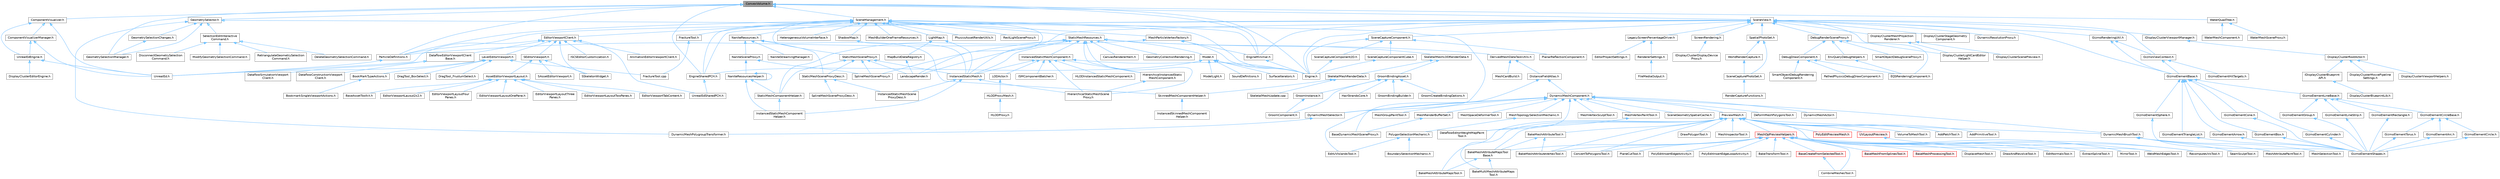 digraph "ConvexVolume.h"
{
 // INTERACTIVE_SVG=YES
 // LATEX_PDF_SIZE
  bgcolor="transparent";
  edge [fontname=Helvetica,fontsize=10,labelfontname=Helvetica,labelfontsize=10];
  node [fontname=Helvetica,fontsize=10,shape=box,height=0.2,width=0.4];
  Node1 [id="Node000001",label="ConvexVolume.h",height=0.2,width=0.4,color="gray40", fillcolor="grey60", style="filled", fontcolor="black",tooltip=" "];
  Node1 -> Node2 [id="edge1_Node000001_Node000002",dir="back",color="steelblue1",style="solid",tooltip=" "];
  Node2 [id="Node000002",label="ComponentVisualizer.h",height=0.2,width=0.4,color="grey40", fillcolor="white", style="filled",URL="$d3/d9b/ComponentVisualizer_8h.html",tooltip=" "];
  Node2 -> Node3 [id="edge2_Node000002_Node000003",dir="back",color="steelblue1",style="solid",tooltip=" "];
  Node3 [id="Node000003",label="ComponentVisualizerManager.h",height=0.2,width=0.4,color="grey40", fillcolor="white", style="filled",URL="$d5/d81/ComponentVisualizerManager_8h.html",tooltip=" "];
  Node3 -> Node4 [id="edge3_Node000003_Node000004",dir="back",color="steelblue1",style="solid",tooltip=" "];
  Node4 [id="Node000004",label="UnrealEd.h",height=0.2,width=0.4,color="grey40", fillcolor="white", style="filled",URL="$d2/d5f/UnrealEd_8h.html",tooltip=" "];
  Node3 -> Node5 [id="edge4_Node000003_Node000005",dir="back",color="steelblue1",style="solid",tooltip=" "];
  Node5 [id="Node000005",label="UnrealEdEngine.h",height=0.2,width=0.4,color="grey40", fillcolor="white", style="filled",URL="$d2/d51/UnrealEdEngine_8h.html",tooltip=" "];
  Node5 -> Node6 [id="edge5_Node000005_Node000006",dir="back",color="steelblue1",style="solid",tooltip=" "];
  Node6 [id="Node000006",label="DisplayClusterEditorEngine.h",height=0.2,width=0.4,color="grey40", fillcolor="white", style="filled",URL="$d3/d58/DisplayClusterEditorEngine_8h.html",tooltip=" "];
  Node5 -> Node4 [id="edge6_Node000005_Node000004",dir="back",color="steelblue1",style="solid",tooltip=" "];
  Node2 -> Node4 [id="edge7_Node000002_Node000004",dir="back",color="steelblue1",style="solid",tooltip=" "];
  Node2 -> Node5 [id="edge8_Node000002_Node000005",dir="back",color="steelblue1",style="solid",tooltip=" "];
  Node1 -> Node7 [id="edge9_Node000001_Node000007",dir="back",color="steelblue1",style="solid",tooltip=" "];
  Node7 [id="Node000007",label="Engine.h",height=0.2,width=0.4,color="grey40", fillcolor="white", style="filled",URL="$d1/d34/Public_2Engine_8h.html",tooltip=" "];
  Node1 -> Node8 [id="edge10_Node000001_Node000008",dir="back",color="steelblue1",style="solid",tooltip=" "];
  Node8 [id="Node000008",label="EngineMinimal.h",height=0.2,width=0.4,color="grey40", fillcolor="white", style="filled",URL="$d0/d2c/EngineMinimal_8h.html",tooltip=" "];
  Node8 -> Node7 [id="edge11_Node000008_Node000007",dir="back",color="steelblue1",style="solid",tooltip=" "];
  Node1 -> Node9 [id="edge12_Node000001_Node000009",dir="back",color="steelblue1",style="solid",tooltip=" "];
  Node9 [id="Node000009",label="EngineSharedPCH.h",height=0.2,width=0.4,color="grey40", fillcolor="white", style="filled",URL="$dc/dbb/EngineSharedPCH_8h.html",tooltip=" "];
  Node9 -> Node10 [id="edge13_Node000009_Node000010",dir="back",color="steelblue1",style="solid",tooltip=" "];
  Node10 [id="Node000010",label="UnrealEdSharedPCH.h",height=0.2,width=0.4,color="grey40", fillcolor="white", style="filled",URL="$d1/de6/UnrealEdSharedPCH_8h.html",tooltip=" "];
  Node1 -> Node11 [id="edge14_Node000001_Node000011",dir="back",color="steelblue1",style="solid",tooltip=" "];
  Node11 [id="Node000011",label="GeometrySelectionManager.h",height=0.2,width=0.4,color="grey40", fillcolor="white", style="filled",URL="$d9/d43/GeometrySelectionManager_8h.html",tooltip=" "];
  Node1 -> Node12 [id="edge15_Node000001_Node000012",dir="back",color="steelblue1",style="solid",tooltip=" "];
  Node12 [id="Node000012",label="GeometrySelector.h",height=0.2,width=0.4,color="grey40", fillcolor="white", style="filled",URL="$d5/d67/GeometrySelector_8h.html",tooltip=" "];
  Node12 -> Node13 [id="edge16_Node000012_Node000013",dir="back",color="steelblue1",style="solid",tooltip=" "];
  Node13 [id="Node000013",label="DynamicMeshPolygroupTransformer.h",height=0.2,width=0.4,color="grey40", fillcolor="white", style="filled",URL="$dc/db2/DynamicMeshPolygroupTransformer_8h.html",tooltip=" "];
  Node12 -> Node14 [id="edge17_Node000012_Node000014",dir="back",color="steelblue1",style="solid",tooltip=" "];
  Node14 [id="Node000014",label="DynamicMeshSelector.h",height=0.2,width=0.4,color="grey40", fillcolor="white", style="filled",URL="$dc/d01/DynamicMeshSelector_8h.html",tooltip=" "];
  Node14 -> Node13 [id="edge18_Node000014_Node000013",dir="back",color="steelblue1",style="solid",tooltip=" "];
  Node12 -> Node15 [id="edge19_Node000012_Node000015",dir="back",color="steelblue1",style="solid",tooltip=" "];
  Node15 [id="Node000015",label="GeometrySelectionChanges.h",height=0.2,width=0.4,color="grey40", fillcolor="white", style="filled",URL="$d2/d21/GeometrySelectionChanges_8h.html",tooltip=" "];
  Node15 -> Node11 [id="edge20_Node000015_Node000011",dir="back",color="steelblue1",style="solid",tooltip=" "];
  Node12 -> Node11 [id="edge21_Node000012_Node000011",dir="back",color="steelblue1",style="solid",tooltip=" "];
  Node12 -> Node16 [id="edge22_Node000012_Node000016",dir="back",color="steelblue1",style="solid",tooltip=" "];
  Node16 [id="Node000016",label="SelectionEditInteractive\lCommand.h",height=0.2,width=0.4,color="grey40", fillcolor="white", style="filled",URL="$d8/db5/SelectionEditInteractiveCommand_8h.html",tooltip=" "];
  Node16 -> Node17 [id="edge23_Node000016_Node000017",dir="back",color="steelblue1",style="solid",tooltip=" "];
  Node17 [id="Node000017",label="DeleteGeometrySelectionCommand.h",height=0.2,width=0.4,color="grey40", fillcolor="white", style="filled",URL="$d2/db3/DeleteGeometrySelectionCommand_8h.html",tooltip=" "];
  Node16 -> Node18 [id="edge24_Node000016_Node000018",dir="back",color="steelblue1",style="solid",tooltip=" "];
  Node18 [id="Node000018",label="DisconnectGeometrySelection\lCommand.h",height=0.2,width=0.4,color="grey40", fillcolor="white", style="filled",URL="$df/d86/DisconnectGeometrySelectionCommand_8h.html",tooltip=" "];
  Node16 -> Node19 [id="edge25_Node000016_Node000019",dir="back",color="steelblue1",style="solid",tooltip=" "];
  Node19 [id="Node000019",label="ModifyGeometrySelectionCommand.h",height=0.2,width=0.4,color="grey40", fillcolor="white", style="filled",URL="$d2/dc3/ModifyGeometrySelectionCommand_8h.html",tooltip=" "];
  Node16 -> Node20 [id="edge26_Node000016_Node000020",dir="back",color="steelblue1",style="solid",tooltip=" "];
  Node20 [id="Node000020",label="RetriangulateGeometrySelection\lCommand.h",height=0.2,width=0.4,color="grey40", fillcolor="white", style="filled",URL="$de/d4b/RetriangulateGeometrySelectionCommand_8h.html",tooltip=" "];
  Node1 -> Node21 [id="edge27_Node000001_Node000021",dir="back",color="steelblue1",style="solid",tooltip=" "];
  Node21 [id="Node000021",label="ParticleDefinitions.h",height=0.2,width=0.4,color="grey40", fillcolor="white", style="filled",URL="$db/dde/ParticleDefinitions_8h.html",tooltip=" "];
  Node21 -> Node4 [id="edge28_Node000021_Node000004",dir="back",color="steelblue1",style="solid",tooltip=" "];
  Node1 -> Node22 [id="edge29_Node000001_Node000022",dir="back",color="steelblue1",style="solid",tooltip=" "];
  Node22 [id="Node000022",label="SceneManagement.h",height=0.2,width=0.4,color="grey40", fillcolor="white", style="filled",URL="$de/db9/SceneManagement_8h.html",tooltip=" "];
  Node22 -> Node23 [id="edge30_Node000022_Node000023",dir="back",color="steelblue1",style="solid",tooltip=" "];
  Node23 [id="Node000023",label="EditorViewportClient.h",height=0.2,width=0.4,color="grey40", fillcolor="white", style="filled",URL="$d4/d41/EditorViewportClient_8h.html",tooltip=" "];
  Node23 -> Node24 [id="edge31_Node000023_Node000024",dir="back",color="steelblue1",style="solid",tooltip=" "];
  Node24 [id="Node000024",label="AnimationEditorViewportClient.h",height=0.2,width=0.4,color="grey40", fillcolor="white", style="filled",URL="$d1/d45/AnimationEditorViewportClient_8h.html",tooltip=" "];
  Node23 -> Node25 [id="edge32_Node000023_Node000025",dir="back",color="steelblue1",style="solid",tooltip=" "];
  Node25 [id="Node000025",label="DataflowEditorViewportClient\lBase.h",height=0.2,width=0.4,color="grey40", fillcolor="white", style="filled",URL="$d8/ddd/DataflowEditorViewportClientBase_8h.html",tooltip=" "];
  Node25 -> Node26 [id="edge33_Node000025_Node000026",dir="back",color="steelblue1",style="solid",tooltip=" "];
  Node26 [id="Node000026",label="DataflowConstructionViewport\lClient.h",height=0.2,width=0.4,color="grey40", fillcolor="white", style="filled",URL="$d5/da1/DataflowConstructionViewportClient_8h.html",tooltip=" "];
  Node25 -> Node27 [id="edge34_Node000025_Node000027",dir="back",color="steelblue1",style="solid",tooltip=" "];
  Node27 [id="Node000027",label="DataflowSimulationViewport\lClient.h",height=0.2,width=0.4,color="grey40", fillcolor="white", style="filled",URL="$da/d6a/DataflowSimulationViewportClient_8h.html",tooltip=" "];
  Node23 -> Node28 [id="edge35_Node000023_Node000028",dir="back",color="steelblue1",style="solid",tooltip=" "];
  Node28 [id="Node000028",label="ISCSEditorCustomization.h",height=0.2,width=0.4,color="grey40", fillcolor="white", style="filled",URL="$de/d19/ISCSEditorCustomization_8h.html",tooltip=" "];
  Node23 -> Node29 [id="edge36_Node000023_Node000029",dir="back",color="steelblue1",style="solid",tooltip=" "];
  Node29 [id="Node000029",label="LevelEditorViewport.h",height=0.2,width=0.4,color="grey40", fillcolor="white", style="filled",URL="$d4/ddf/LevelEditorViewport_8h.html",tooltip=" "];
  Node29 -> Node30 [id="edge37_Node000029_Node000030",dir="back",color="steelblue1",style="solid",tooltip=" "];
  Node30 [id="Node000030",label="BookMarkTypeActions.h",height=0.2,width=0.4,color="grey40", fillcolor="white", style="filled",URL="$d0/d2f/BookMarkTypeActions_8h.html",tooltip=" "];
  Node30 -> Node31 [id="edge38_Node000030_Node000031",dir="back",color="steelblue1",style="solid",tooltip=" "];
  Node31 [id="Node000031",label="BookmarkSingleViewportActions.h",height=0.2,width=0.4,color="grey40", fillcolor="white", style="filled",URL="$d3/dd5/BookmarkSingleViewportActions_8h.html",tooltip=" "];
  Node29 -> Node32 [id="edge39_Node000029_Node000032",dir="back",color="steelblue1",style="solid",tooltip=" "];
  Node32 [id="Node000032",label="DragTool_BoxSelect.h",height=0.2,width=0.4,color="grey40", fillcolor="white", style="filled",URL="$da/dbf/DragTool__BoxSelect_8h.html",tooltip=" "];
  Node29 -> Node33 [id="edge40_Node000029_Node000033",dir="back",color="steelblue1",style="solid",tooltip=" "];
  Node33 [id="Node000033",label="DragTool_FrustumSelect.h",height=0.2,width=0.4,color="grey40", fillcolor="white", style="filled",URL="$db/de7/DragTool__FrustumSelect_8h.html",tooltip=" "];
  Node29 -> Node34 [id="edge41_Node000029_Node000034",dir="back",color="steelblue1",style="solid",tooltip=" "];
  Node34 [id="Node000034",label="FractureTool.cpp",height=0.2,width=0.4,color="grey40", fillcolor="white", style="filled",URL="$dc/d9a/FractureTool_8cpp.html",tooltip=" "];
  Node29 -> Node4 [id="edge42_Node000029_Node000004",dir="back",color="steelblue1",style="solid",tooltip=" "];
  Node23 -> Node35 [id="edge43_Node000023_Node000035",dir="back",color="steelblue1",style="solid",tooltip=" "];
  Node35 [id="Node000035",label="SEditorViewport.h",height=0.2,width=0.4,color="grey40", fillcolor="white", style="filled",URL="$dd/de0/SEditorViewport_8h.html",tooltip=" "];
  Node35 -> Node36 [id="edge44_Node000035_Node000036",dir="back",color="steelblue1",style="solid",tooltip=" "];
  Node36 [id="Node000036",label="AssetEditorViewportLayout.h",height=0.2,width=0.4,color="grey40", fillcolor="white", style="filled",URL="$df/d46/AssetEditorViewportLayout_8h.html",tooltip=" "];
  Node36 -> Node37 [id="edge45_Node000036_Node000037",dir="back",color="steelblue1",style="solid",tooltip=" "];
  Node37 [id="Node000037",label="BaseAssetToolkit.h",height=0.2,width=0.4,color="grey40", fillcolor="white", style="filled",URL="$d4/d85/BaseAssetToolkit_8h.html",tooltip=" "];
  Node36 -> Node38 [id="edge46_Node000036_Node000038",dir="back",color="steelblue1",style="solid",tooltip=" "];
  Node38 [id="Node000038",label="EditorViewportLayout2x2.h",height=0.2,width=0.4,color="grey40", fillcolor="white", style="filled",URL="$df/dbd/EditorViewportLayout2x2_8h.html",tooltip=" "];
  Node36 -> Node39 [id="edge47_Node000036_Node000039",dir="back",color="steelblue1",style="solid",tooltip=" "];
  Node39 [id="Node000039",label="EditorViewportLayoutFour\lPanes.h",height=0.2,width=0.4,color="grey40", fillcolor="white", style="filled",URL="$d4/d84/EditorViewportLayoutFourPanes_8h.html",tooltip=" "];
  Node36 -> Node40 [id="edge48_Node000036_Node000040",dir="back",color="steelblue1",style="solid",tooltip=" "];
  Node40 [id="Node000040",label="EditorViewportLayoutOnePane.h",height=0.2,width=0.4,color="grey40", fillcolor="white", style="filled",URL="$d2/da6/EditorViewportLayoutOnePane_8h.html",tooltip=" "];
  Node36 -> Node41 [id="edge49_Node000036_Node000041",dir="back",color="steelblue1",style="solid",tooltip=" "];
  Node41 [id="Node000041",label="EditorViewportLayoutThree\lPanes.h",height=0.2,width=0.4,color="grey40", fillcolor="white", style="filled",URL="$d2/d25/EditorViewportLayoutThreePanes_8h.html",tooltip=" "];
  Node36 -> Node42 [id="edge50_Node000036_Node000042",dir="back",color="steelblue1",style="solid",tooltip=" "];
  Node42 [id="Node000042",label="EditorViewportLayoutTwoPanes.h",height=0.2,width=0.4,color="grey40", fillcolor="white", style="filled",URL="$dc/d66/EditorViewportLayoutTwoPanes_8h.html",tooltip=" "];
  Node36 -> Node43 [id="edge51_Node000036_Node000043",dir="back",color="steelblue1",style="solid",tooltip=" "];
  Node43 [id="Node000043",label="EditorViewportTabContent.h",height=0.2,width=0.4,color="grey40", fillcolor="white", style="filled",URL="$d9/da4/EditorViewportTabContent_8h.html",tooltip=" "];
  Node35 -> Node44 [id="edge52_Node000035_Node000044",dir="back",color="steelblue1",style="solid",tooltip=" "];
  Node44 [id="Node000044",label="SAssetEditorViewport.h",height=0.2,width=0.4,color="grey40", fillcolor="white", style="filled",URL="$df/d5a/SAssetEditorViewport_8h.html",tooltip=" "];
  Node35 -> Node45 [id="edge53_Node000035_Node000045",dir="back",color="steelblue1",style="solid",tooltip=" "];
  Node45 [id="Node000045",label="SSkeletonWidget.h",height=0.2,width=0.4,color="grey40", fillcolor="white", style="filled",URL="$dd/da7/SSkeletonWidget_8h.html",tooltip=" "];
  Node23 -> Node45 [id="edge54_Node000023_Node000045",dir="back",color="steelblue1",style="solid",tooltip=" "];
  Node23 -> Node4 [id="edge55_Node000023_Node000004",dir="back",color="steelblue1",style="solid",tooltip=" "];
  Node23 -> Node10 [id="edge56_Node000023_Node000010",dir="back",color="steelblue1",style="solid",tooltip=" "];
  Node22 -> Node7 [id="edge57_Node000022_Node000007",dir="back",color="steelblue1",style="solid",tooltip=" "];
  Node22 -> Node8 [id="edge58_Node000022_Node000008",dir="back",color="steelblue1",style="solid",tooltip=" "];
  Node22 -> Node9 [id="edge59_Node000022_Node000009",dir="back",color="steelblue1",style="solid",tooltip=" "];
  Node22 -> Node46 [id="edge60_Node000022_Node000046",dir="back",color="steelblue1",style="solid",tooltip=" "];
  Node46 [id="Node000046",label="FractureTool.h",height=0.2,width=0.4,color="grey40", fillcolor="white", style="filled",URL="$d4/d30/FractureTool_8h.html",tooltip=" "];
  Node46 -> Node34 [id="edge61_Node000046_Node000034",dir="back",color="steelblue1",style="solid",tooltip=" "];
  Node22 -> Node47 [id="edge62_Node000022_Node000047",dir="back",color="steelblue1",style="solid",tooltip=" "];
  Node47 [id="Node000047",label="HeterogeneousVolumeInterface.h",height=0.2,width=0.4,color="grey40", fillcolor="white", style="filled",URL="$d3/de3/HeterogeneousVolumeInterface_8h.html",tooltip=" "];
  Node22 -> Node48 [id="edge63_Node000022_Node000048",dir="back",color="steelblue1",style="solid",tooltip=" "];
  Node48 [id="Node000048",label="LandscapeRender.h",height=0.2,width=0.4,color="grey40", fillcolor="white", style="filled",URL="$df/d67/LandscapeRender_8h.html",tooltip=" "];
  Node22 -> Node49 [id="edge64_Node000022_Node000049",dir="back",color="steelblue1",style="solid",tooltip=" "];
  Node49 [id="Node000049",label="LightMap.h",height=0.2,width=0.4,color="grey40", fillcolor="white", style="filled",URL="$d1/d76/LightMap_8h.html",tooltip=" "];
  Node49 -> Node50 [id="edge65_Node000049_Node000050",dir="back",color="steelblue1",style="solid",tooltip=" "];
  Node50 [id="Node000050",label="InstancedStaticMesh.h",height=0.2,width=0.4,color="grey40", fillcolor="white", style="filled",URL="$dd/d89/InstancedStaticMesh_8h.html",tooltip=" "];
  Node50 -> Node51 [id="edge66_Node000050_Node000051",dir="back",color="steelblue1",style="solid",tooltip=" "];
  Node51 [id="Node000051",label="HierarchicalStaticMeshScene\lProxy.h",height=0.2,width=0.4,color="grey40", fillcolor="white", style="filled",URL="$d3/d4d/HierarchicalStaticMeshSceneProxy_8h.html",tooltip=" "];
  Node50 -> Node52 [id="edge67_Node000050_Node000052",dir="back",color="steelblue1",style="solid",tooltip=" "];
  Node52 [id="Node000052",label="InstancedStaticMeshComponent\lHelper.h",height=0.2,width=0.4,color="grey40", fillcolor="white", style="filled",URL="$dc/dc7/InstancedStaticMeshComponentHelper_8h.html",tooltip=" "];
  Node50 -> Node53 [id="edge68_Node000050_Node000053",dir="back",color="steelblue1",style="solid",tooltip=" "];
  Node53 [id="Node000053",label="InstancedStaticMeshScene\lProxyDesc.h",height=0.2,width=0.4,color="grey40", fillcolor="white", style="filled",URL="$db/dcf/InstancedStaticMeshSceneProxyDesc_8h.html",tooltip=" "];
  Node49 -> Node54 [id="edge69_Node000049_Node000054",dir="back",color="steelblue1",style="solid",tooltip=" "];
  Node54 [id="Node000054",label="MapBuildDataRegistry.h",height=0.2,width=0.4,color="grey40", fillcolor="white", style="filled",URL="$df/dac/MapBuildDataRegistry_8h.html",tooltip=" "];
  Node54 -> Node48 [id="edge70_Node000054_Node000048",dir="back",color="steelblue1",style="solid",tooltip=" "];
  Node22 -> Node55 [id="edge71_Node000022_Node000055",dir="back",color="steelblue1",style="solid",tooltip=" "];
  Node55 [id="Node000055",label="MeshBuilderOneFrameResources.h",height=0.2,width=0.4,color="grey40", fillcolor="white", style="filled",URL="$df/d7c/MeshBuilderOneFrameResources_8h.html",tooltip=" "];
  Node22 -> Node56 [id="edge72_Node000022_Node000056",dir="back",color="steelblue1",style="solid",tooltip=" "];
  Node56 [id="Node000056",label="MeshParticleVertexFactory.h",height=0.2,width=0.4,color="grey40", fillcolor="white", style="filled",URL="$d5/d83/MeshParticleVertexFactory_8h.html",tooltip=" "];
  Node56 -> Node7 [id="edge73_Node000056_Node000007",dir="back",color="steelblue1",style="solid",tooltip=" "];
  Node56 -> Node8 [id="edge74_Node000056_Node000008",dir="back",color="steelblue1",style="solid",tooltip=" "];
  Node56 -> Node21 [id="edge75_Node000056_Node000021",dir="back",color="steelblue1",style="solid",tooltip=" "];
  Node22 -> Node57 [id="edge76_Node000022_Node000057",dir="back",color="steelblue1",style="solid",tooltip=" "];
  Node57 [id="Node000057",label="NaniteResources.h",height=0.2,width=0.4,color="grey40", fillcolor="white", style="filled",URL="$d7/d8b/NaniteResources_8h.html",tooltip=" "];
  Node57 -> Node58 [id="edge77_Node000057_Node000058",dir="back",color="steelblue1",style="solid",tooltip=" "];
  Node58 [id="Node000058",label="NaniteSceneProxy.h",height=0.2,width=0.4,color="grey40", fillcolor="white", style="filled",URL="$de/dae/NaniteSceneProxy_8h.html",tooltip=" "];
  Node58 -> Node59 [id="edge78_Node000058_Node000059",dir="back",color="steelblue1",style="solid",tooltip=" "];
  Node59 [id="Node000059",label="NaniteResourcesHelper.h",height=0.2,width=0.4,color="grey40", fillcolor="white", style="filled",URL="$dc/d48/NaniteResourcesHelper_8h.html",tooltip=" "];
  Node59 -> Node52 [id="edge79_Node000059_Node000052",dir="back",color="steelblue1",style="solid",tooltip=" "];
  Node59 -> Node59 [id="edge80_Node000059_Node000059",dir="back",color="steelblue1",style="solid",tooltip=" "];
  Node59 -> Node60 [id="edge81_Node000059_Node000060",dir="back",color="steelblue1",style="solid",tooltip=" "];
  Node60 [id="Node000060",label="StaticMeshComponentHelper.h",height=0.2,width=0.4,color="grey40", fillcolor="white", style="filled",URL="$dc/dc1/StaticMeshComponentHelper_8h.html",tooltip=" "];
  Node60 -> Node52 [id="edge82_Node000060_Node000052",dir="back",color="steelblue1",style="solid",tooltip=" "];
  Node58 -> Node61 [id="edge83_Node000058_Node000061",dir="back",color="steelblue1",style="solid",tooltip=" "];
  Node61 [id="Node000061",label="SplineMeshSceneProxy.h",height=0.2,width=0.4,color="grey40", fillcolor="white", style="filled",URL="$dd/dcb/SplineMeshSceneProxy_8h.html",tooltip=" "];
  Node57 -> Node62 [id="edge84_Node000057_Node000062",dir="back",color="steelblue1",style="solid",tooltip=" "];
  Node62 [id="Node000062",label="NaniteStreamingManager.h",height=0.2,width=0.4,color="grey40", fillcolor="white", style="filled",URL="$d2/d3f/NaniteStreamingManager_8h.html",tooltip=" "];
  Node57 -> Node63 [id="edge85_Node000057_Node000063",dir="back",color="steelblue1",style="solid",tooltip=" "];
  Node63 [id="Node000063",label="SkinnedMeshComponentHelper.h",height=0.2,width=0.4,color="grey40", fillcolor="white", style="filled",URL="$db/d81/SkinnedMeshComponentHelper_8h.html",tooltip=" "];
  Node63 -> Node64 [id="edge86_Node000063_Node000064",dir="back",color="steelblue1",style="solid",tooltip=" "];
  Node64 [id="Node000064",label="InstancedSkinnedMeshComponent\lHelper.h",height=0.2,width=0.4,color="grey40", fillcolor="white", style="filled",URL="$d1/d86/InstancedSkinnedMeshComponentHelper_8h.html",tooltip=" "];
  Node57 -> Node65 [id="edge87_Node000057_Node000065",dir="back",color="steelblue1",style="solid",tooltip=" "];
  Node65 [id="Node000065",label="StaticMeshSceneProxyDesc.h",height=0.2,width=0.4,color="grey40", fillcolor="white", style="filled",URL="$d0/d31/StaticMeshSceneProxyDesc_8h.html",tooltip=" "];
  Node65 -> Node53 [id="edge88_Node000065_Node000053",dir="back",color="steelblue1",style="solid",tooltip=" "];
  Node65 -> Node66 [id="edge89_Node000065_Node000066",dir="back",color="steelblue1",style="solid",tooltip=" "];
  Node66 [id="Node000066",label="SplineMeshSceneProxyDesc.h",height=0.2,width=0.4,color="grey40", fillcolor="white", style="filled",URL="$db/d1b/SplineMeshSceneProxyDesc_8h.html",tooltip=" "];
  Node22 -> Node21 [id="edge90_Node000022_Node000021",dir="back",color="steelblue1",style="solid",tooltip=" "];
  Node22 -> Node67 [id="edge91_Node000022_Node000067",dir="back",color="steelblue1",style="solid",tooltip=" "];
  Node67 [id="Node000067",label="PhysicsAssetRenderUtils.h",height=0.2,width=0.4,color="grey40", fillcolor="white", style="filled",URL="$d2/dee/PhysicsAssetRenderUtils_8h.html",tooltip=" "];
  Node22 -> Node68 [id="edge92_Node000022_Node000068",dir="back",color="steelblue1",style="solid",tooltip=" "];
  Node68 [id="Node000068",label="RectLightSceneProxy.h",height=0.2,width=0.4,color="grey40", fillcolor="white", style="filled",URL="$d4/d78/RectLightSceneProxy_8h.html",tooltip=" "];
  Node22 -> Node69 [id="edge93_Node000022_Node000069",dir="back",color="steelblue1",style="solid",tooltip=" "];
  Node69 [id="Node000069",label="ShadowMap.h",height=0.2,width=0.4,color="grey40", fillcolor="white", style="filled",URL="$d1/ddb/ShadowMap_8h.html",tooltip=" "];
  Node69 -> Node50 [id="edge94_Node000069_Node000050",dir="back",color="steelblue1",style="solid",tooltip=" "];
  Node22 -> Node70 [id="edge95_Node000022_Node000070",dir="back",color="steelblue1",style="solid",tooltip=" "];
  Node70 [id="Node000070",label="StaticMeshResources.h",height=0.2,width=0.4,color="grey40", fillcolor="white", style="filled",URL="$d0/db7/StaticMeshResources_8h.html",tooltip=" "];
  Node70 -> Node71 [id="edge96_Node000070_Node000071",dir="back",color="steelblue1",style="solid",tooltip=" "];
  Node71 [id="Node000071",label="CanvasRendererItem.h",height=0.2,width=0.4,color="grey40", fillcolor="white", style="filled",URL="$d7/d93/CanvasRendererItem_8h.html",tooltip=" "];
  Node70 -> Node72 [id="edge97_Node000070_Node000072",dir="back",color="steelblue1",style="solid",tooltip=" "];
  Node72 [id="Node000072",label="DerivedMeshDataTaskUtils.h",height=0.2,width=0.4,color="grey40", fillcolor="white", style="filled",URL="$d2/d98/DerivedMeshDataTaskUtils_8h.html",tooltip=" "];
  Node72 -> Node73 [id="edge98_Node000072_Node000073",dir="back",color="steelblue1",style="solid",tooltip=" "];
  Node73 [id="Node000073",label="DistanceFieldAtlas.h",height=0.2,width=0.4,color="grey40", fillcolor="white", style="filled",URL="$df/def/DistanceFieldAtlas_8h.html",tooltip=" "];
  Node73 -> Node74 [id="edge99_Node000073_Node000074",dir="back",color="steelblue1",style="solid",tooltip=" "];
  Node74 [id="Node000074",label="BaseDynamicMeshSceneProxy.h",height=0.2,width=0.4,color="grey40", fillcolor="white", style="filled",URL="$d2/dee/BaseDynamicMeshSceneProxy_8h.html",tooltip=" "];
  Node73 -> Node75 [id="edge100_Node000073_Node000075",dir="back",color="steelblue1",style="solid",tooltip=" "];
  Node75 [id="Node000075",label="DynamicMeshComponent.h",height=0.2,width=0.4,color="grey40", fillcolor="white", style="filled",URL="$d8/d66/DynamicMeshComponent_8h.html",tooltip=" "];
  Node75 -> Node76 [id="edge101_Node000075_Node000076",dir="back",color="steelblue1",style="solid",tooltip=" "];
  Node76 [id="Node000076",label="DataflowEditorWeightMapPaint\lTool.h",height=0.2,width=0.4,color="grey40", fillcolor="white", style="filled",URL="$db/d46/DataflowEditorWeightMapPaintTool_8h.html",tooltip=" "];
  Node75 -> Node77 [id="edge102_Node000075_Node000077",dir="back",color="steelblue1",style="solid",tooltip=" "];
  Node77 [id="Node000077",label="DeformMeshPolygonsTool.h",height=0.2,width=0.4,color="grey40", fillcolor="white", style="filled",URL="$db/d72/DeformMeshPolygonsTool_8h.html",tooltip=" "];
  Node75 -> Node78 [id="edge103_Node000075_Node000078",dir="back",color="steelblue1",style="solid",tooltip=" "];
  Node78 [id="Node000078",label="DynamicMeshActor.h",height=0.2,width=0.4,color="grey40", fillcolor="white", style="filled",URL="$d1/d71/DynamicMeshActor_8h.html",tooltip=" "];
  Node75 -> Node79 [id="edge104_Node000075_Node000079",dir="back",color="steelblue1",style="solid",tooltip=" "];
  Node79 [id="Node000079",label="DynamicMeshBrushTool.h",height=0.2,width=0.4,color="grey40", fillcolor="white", style="filled",URL="$da/d04/DynamicMeshBrushTool_8h.html",tooltip=" "];
  Node79 -> Node80 [id="edge105_Node000079_Node000080",dir="back",color="steelblue1",style="solid",tooltip=" "];
  Node80 [id="Node000080",label="MeshAttributePaintTool.h",height=0.2,width=0.4,color="grey40", fillcolor="white", style="filled",URL="$d3/d29/MeshAttributePaintTool_8h.html",tooltip=" "];
  Node79 -> Node81 [id="edge106_Node000079_Node000081",dir="back",color="steelblue1",style="solid",tooltip=" "];
  Node81 [id="Node000081",label="MeshSelectionTool.h",height=0.2,width=0.4,color="grey40", fillcolor="white", style="filled",URL="$d8/d80/MeshSelectionTool_8h.html",tooltip=" "];
  Node79 -> Node82 [id="edge107_Node000079_Node000082",dir="back",color="steelblue1",style="solid",tooltip=" "];
  Node82 [id="Node000082",label="SeamSculptTool.h",height=0.2,width=0.4,color="grey40", fillcolor="white", style="filled",URL="$d1/d31/SeamSculptTool_8h.html",tooltip=" "];
  Node75 -> Node14 [id="edge108_Node000075_Node000014",dir="back",color="steelblue1",style="solid",tooltip=" "];
  Node75 -> Node83 [id="edge109_Node000075_Node000083",dir="back",color="steelblue1",style="solid",tooltip=" "];
  Node83 [id="Node000083",label="EditUVIslandsTool.h",height=0.2,width=0.4,color="grey40", fillcolor="white", style="filled",URL="$d0/de4/EditUVIslandsTool_8h.html",tooltip=" "];
  Node75 -> Node84 [id="edge110_Node000075_Node000084",dir="back",color="steelblue1",style="solid",tooltip=" "];
  Node84 [id="Node000084",label="MeshGroupPaintTool.h",height=0.2,width=0.4,color="grey40", fillcolor="white", style="filled",URL="$dd/d04/MeshGroupPaintTool_8h.html",tooltip=" "];
  Node75 -> Node85 [id="edge111_Node000075_Node000085",dir="back",color="steelblue1",style="solid",tooltip=" "];
  Node85 [id="Node000085",label="MeshRenderBufferSet.h",height=0.2,width=0.4,color="grey40", fillcolor="white", style="filled",URL="$de/dc2/MeshRenderBufferSet_8h.html",tooltip=" "];
  Node85 -> Node74 [id="edge112_Node000085_Node000074",dir="back",color="steelblue1",style="solid",tooltip=" "];
  Node75 -> Node86 [id="edge113_Node000075_Node000086",dir="back",color="steelblue1",style="solid",tooltip=" "];
  Node86 [id="Node000086",label="MeshSpaceDeformerTool.h",height=0.2,width=0.4,color="grey40", fillcolor="white", style="filled",URL="$d7/dc8/MeshSpaceDeformerTool_8h.html",tooltip=" "];
  Node75 -> Node87 [id="edge114_Node000075_Node000087",dir="back",color="steelblue1",style="solid",tooltip=" "];
  Node87 [id="Node000087",label="MeshTopologySelectionMechanic.h",height=0.2,width=0.4,color="grey40", fillcolor="white", style="filled",URL="$d5/d15/MeshTopologySelectionMechanic_8h.html",tooltip=" "];
  Node87 -> Node88 [id="edge115_Node000087_Node000088",dir="back",color="steelblue1",style="solid",tooltip=" "];
  Node88 [id="Node000088",label="PolygonSelectionMechanic.h",height=0.2,width=0.4,color="grey40", fillcolor="white", style="filled",URL="$da/dff/PolygonSelectionMechanic_8h.html",tooltip=" "];
  Node88 -> Node89 [id="edge116_Node000088_Node000089",dir="back",color="steelblue1",style="solid",tooltip=" "];
  Node89 [id="Node000089",label="BoundarySelectionMechanic.h",height=0.2,width=0.4,color="grey40", fillcolor="white", style="filled",URL="$d8/dd6/BoundarySelectionMechanic_8h.html",tooltip=" "];
  Node88 -> Node83 [id="edge117_Node000088_Node000083",dir="back",color="steelblue1",style="solid",tooltip=" "];
  Node75 -> Node90 [id="edge118_Node000075_Node000090",dir="back",color="steelblue1",style="solid",tooltip=" "];
  Node90 [id="Node000090",label="MeshVertexPaintTool.h",height=0.2,width=0.4,color="grey40", fillcolor="white", style="filled",URL="$db/d74/MeshVertexPaintTool_8h.html",tooltip=" "];
  Node90 -> Node76 [id="edge119_Node000090_Node000076",dir="back",color="steelblue1",style="solid",tooltip=" "];
  Node75 -> Node91 [id="edge120_Node000075_Node000091",dir="back",color="steelblue1",style="solid",tooltip=" "];
  Node91 [id="Node000091",label="MeshVertexSculptTool.h",height=0.2,width=0.4,color="grey40", fillcolor="white", style="filled",URL="$dc/da6/MeshVertexSculptTool_8h.html",tooltip=" "];
  Node75 -> Node92 [id="edge121_Node000075_Node000092",dir="back",color="steelblue1",style="solid",tooltip=" "];
  Node92 [id="Node000092",label="PreviewMesh.h",height=0.2,width=0.4,color="grey40", fillcolor="white", style="filled",URL="$d6/d30/PreviewMesh_8h.html",tooltip=" "];
  Node92 -> Node93 [id="edge122_Node000092_Node000093",dir="back",color="steelblue1",style="solid",tooltip=" "];
  Node93 [id="Node000093",label="AddPatchTool.h",height=0.2,width=0.4,color="grey40", fillcolor="white", style="filled",URL="$d5/deb/AddPatchTool_8h.html",tooltip=" "];
  Node92 -> Node94 [id="edge123_Node000092_Node000094",dir="back",color="steelblue1",style="solid",tooltip=" "];
  Node94 [id="Node000094",label="AddPrimitiveTool.h",height=0.2,width=0.4,color="grey40", fillcolor="white", style="filled",URL="$d5/dbf/AddPrimitiveTool_8h.html",tooltip=" "];
  Node92 -> Node95 [id="edge124_Node000092_Node000095",dir="back",color="steelblue1",style="solid",tooltip=" "];
  Node95 [id="Node000095",label="BakeMeshAttributeMapsTool.h",height=0.2,width=0.4,color="grey40", fillcolor="white", style="filled",URL="$d8/d14/BakeMeshAttributeMapsTool_8h.html",tooltip=" "];
  Node92 -> Node96 [id="edge125_Node000092_Node000096",dir="back",color="steelblue1",style="solid",tooltip=" "];
  Node96 [id="Node000096",label="BakeMeshAttributeMapsTool\lBase.h",height=0.2,width=0.4,color="grey40", fillcolor="white", style="filled",URL="$dc/d68/BakeMeshAttributeMapsToolBase_8h.html",tooltip=" "];
  Node96 -> Node95 [id="edge126_Node000096_Node000095",dir="back",color="steelblue1",style="solid",tooltip=" "];
  Node96 -> Node97 [id="edge127_Node000096_Node000097",dir="back",color="steelblue1",style="solid",tooltip=" "];
  Node97 [id="Node000097",label="BakeMultiMeshAttributeMaps\lTool.h",height=0.2,width=0.4,color="grey40", fillcolor="white", style="filled",URL="$d7/d65/BakeMultiMeshAttributeMapsTool_8h.html",tooltip=" "];
  Node92 -> Node98 [id="edge128_Node000092_Node000098",dir="back",color="steelblue1",style="solid",tooltip=" "];
  Node98 [id="Node000098",label="BakeMeshAttributeTool.h",height=0.2,width=0.4,color="grey40", fillcolor="white", style="filled",URL="$d0/d82/BakeMeshAttributeTool_8h.html",tooltip=" "];
  Node98 -> Node96 [id="edge129_Node000098_Node000096",dir="back",color="steelblue1",style="solid",tooltip=" "];
  Node98 -> Node99 [id="edge130_Node000098_Node000099",dir="back",color="steelblue1",style="solid",tooltip=" "];
  Node99 [id="Node000099",label="BakeMeshAttributeVertexTool.h",height=0.2,width=0.4,color="grey40", fillcolor="white", style="filled",URL="$d6/d76/BakeMeshAttributeVertexTool_8h.html",tooltip=" "];
  Node92 -> Node99 [id="edge131_Node000092_Node000099",dir="back",color="steelblue1",style="solid",tooltip=" "];
  Node92 -> Node97 [id="edge132_Node000092_Node000097",dir="back",color="steelblue1",style="solid",tooltip=" "];
  Node92 -> Node100 [id="edge133_Node000092_Node000100",dir="back",color="steelblue1",style="solid",tooltip=" "];
  Node100 [id="Node000100",label="ConvertToPolygonsTool.h",height=0.2,width=0.4,color="grey40", fillcolor="white", style="filled",URL="$d7/d5a/ConvertToPolygonsTool_8h.html",tooltip=" "];
  Node92 -> Node101 [id="edge134_Node000092_Node000101",dir="back",color="steelblue1",style="solid",tooltip=" "];
  Node101 [id="Node000101",label="DrawPolygonTool.h",height=0.2,width=0.4,color="grey40", fillcolor="white", style="filled",URL="$d0/d15/DrawPolygonTool_8h.html",tooltip=" "];
  Node92 -> Node79 [id="edge135_Node000092_Node000079",dir="back",color="steelblue1",style="solid",tooltip=" "];
  Node92 -> Node102 [id="edge136_Node000092_Node000102",dir="back",color="steelblue1",style="solid",tooltip=" "];
  Node102 [id="Node000102",label="MeshInspectorTool.h",height=0.2,width=0.4,color="grey40", fillcolor="white", style="filled",URL="$de/da1/MeshInspectorTool_8h.html",tooltip=" "];
  Node92 -> Node103 [id="edge137_Node000092_Node000103",dir="back",color="steelblue1",style="solid",tooltip=" "];
  Node103 [id="Node000103",label="MeshOpPreviewHelpers.h",height=0.2,width=0.4,color="red", fillcolor="#FFF0F0", style="filled",URL="$de/d33/MeshOpPreviewHelpers_8h.html",tooltip=" "];
  Node103 -> Node96 [id="edge138_Node000103_Node000096",dir="back",color="steelblue1",style="solid",tooltip=" "];
  Node103 -> Node99 [id="edge139_Node000103_Node000099",dir="back",color="steelblue1",style="solid",tooltip=" "];
  Node103 -> Node104 [id="edge140_Node000103_Node000104",dir="back",color="steelblue1",style="solid",tooltip=" "];
  Node104 [id="Node000104",label="BakeTransformTool.h",height=0.2,width=0.4,color="grey40", fillcolor="white", style="filled",URL="$dc/d39/BakeTransformTool_8h.html",tooltip=" "];
  Node103 -> Node105 [id="edge141_Node000103_Node000105",dir="back",color="steelblue1",style="solid",tooltip=" "];
  Node105 [id="Node000105",label="BaseCreateFromSelectedTool.h",height=0.2,width=0.4,color="red", fillcolor="#FFF0F0", style="filled",URL="$de/dc7/BaseCreateFromSelectedTool_8h.html",tooltip=" "];
  Node105 -> Node111 [id="edge142_Node000105_Node000111",dir="back",color="steelblue1",style="solid",tooltip=" "];
  Node111 [id="Node000111",label="CombineMeshesTool.h",height=0.2,width=0.4,color="grey40", fillcolor="white", style="filled",URL="$dd/da3/CombineMeshesTool_8h.html",tooltip=" "];
  Node103 -> Node114 [id="edge143_Node000103_Node000114",dir="back",color="steelblue1",style="solid",tooltip=" "];
  Node114 [id="Node000114",label="BaseMeshFromSplinesTool.h",height=0.2,width=0.4,color="red", fillcolor="#FFF0F0", style="filled",URL="$da/d31/BaseMeshFromSplinesTool_8h.html",tooltip=" "];
  Node103 -> Node117 [id="edge144_Node000103_Node000117",dir="back",color="steelblue1",style="solid",tooltip=" "];
  Node117 [id="Node000117",label="BaseMeshProcessingTool.h",height=0.2,width=0.4,color="red", fillcolor="#FFF0F0", style="filled",URL="$d4/d77/BaseMeshProcessingTool_8h.html",tooltip=" "];
  Node103 -> Node111 [id="edge145_Node000103_Node000111",dir="back",color="steelblue1",style="solid",tooltip=" "];
  Node103 -> Node100 [id="edge146_Node000103_Node000100",dir="back",color="steelblue1",style="solid",tooltip=" "];
  Node103 -> Node120 [id="edge147_Node000103_Node000120",dir="back",color="steelblue1",style="solid",tooltip=" "];
  Node120 [id="Node000120",label="DisplaceMeshTool.h",height=0.2,width=0.4,color="grey40", fillcolor="white", style="filled",URL="$da/d28/DisplaceMeshTool_8h.html",tooltip=" "];
  Node103 -> Node121 [id="edge148_Node000103_Node000121",dir="back",color="steelblue1",style="solid",tooltip=" "];
  Node121 [id="Node000121",label="DrawAndRevolveTool.h",height=0.2,width=0.4,color="grey40", fillcolor="white", style="filled",URL="$d8/d06/DrawAndRevolveTool_8h.html",tooltip=" "];
  Node103 -> Node122 [id="edge149_Node000103_Node000122",dir="back",color="steelblue1",style="solid",tooltip=" "];
  Node122 [id="Node000122",label="EditNormalsTool.h",height=0.2,width=0.4,color="grey40", fillcolor="white", style="filled",URL="$de/d53/EditNormalsTool_8h.html",tooltip=" "];
  Node103 -> Node123 [id="edge150_Node000103_Node000123",dir="back",color="steelblue1",style="solid",tooltip=" "];
  Node123 [id="Node000123",label="ExtractSplineTool.h",height=0.2,width=0.4,color="grey40", fillcolor="white", style="filled",URL="$d3/d4d/ExtractSplineTool_8h.html",tooltip=" "];
  Node103 -> Node124 [id="edge151_Node000103_Node000124",dir="back",color="steelblue1",style="solid",tooltip=" "];
  Node124 [id="Node000124",label="MirrorTool.h",height=0.2,width=0.4,color="grey40", fillcolor="white", style="filled",URL="$d3/dc9/MirrorTool_8h.html",tooltip=" "];
  Node103 -> Node125 [id="edge152_Node000103_Node000125",dir="back",color="steelblue1",style="solid",tooltip=" "];
  Node125 [id="Node000125",label="PlaneCutTool.h",height=0.2,width=0.4,color="grey40", fillcolor="white", style="filled",URL="$dd/def/PlaneCutTool_8h.html",tooltip=" "];
  Node103 -> Node126 [id="edge153_Node000103_Node000126",dir="back",color="steelblue1",style="solid",tooltip=" "];
  Node126 [id="Node000126",label="PolyEditInsertEdgeActivity.h",height=0.2,width=0.4,color="grey40", fillcolor="white", style="filled",URL="$d1/d26/PolyEditInsertEdgeActivity_8h.html",tooltip=" "];
  Node103 -> Node127 [id="edge154_Node000103_Node000127",dir="back",color="steelblue1",style="solid",tooltip=" "];
  Node127 [id="Node000127",label="PolyEditInsertEdgeLoopActivity.h",height=0.2,width=0.4,color="grey40", fillcolor="white", style="filled",URL="$d5/d37/PolyEditInsertEdgeLoopActivity_8h.html",tooltip=" "];
  Node103 -> Node128 [id="edge155_Node000103_Node000128",dir="back",color="steelblue1",style="solid",tooltip=" "];
  Node128 [id="Node000128",label="RecomputeUVsTool.h",height=0.2,width=0.4,color="grey40", fillcolor="white", style="filled",URL="$d0/d92/RecomputeUVsTool_8h.html",tooltip=" "];
  Node103 -> Node137 [id="edge156_Node000103_Node000137",dir="back",color="steelblue1",style="solid",tooltip=" "];
  Node137 [id="Node000137",label="WeldMeshEdgesTool.h",height=0.2,width=0.4,color="grey40", fillcolor="white", style="filled",URL="$d5/d6e/WeldMeshEdgesTool_8h.html",tooltip=" "];
  Node92 -> Node138 [id="edge157_Node000092_Node000138",dir="back",color="steelblue1",style="solid",tooltip=" "];
  Node138 [id="Node000138",label="PolyEditPreviewMesh.h",height=0.2,width=0.4,color="red", fillcolor="#FFF0F0", style="filled",URL="$d2/de8/PolyEditPreviewMesh_8h.html",tooltip=" "];
  Node92 -> Node140 [id="edge158_Node000092_Node000140",dir="back",color="steelblue1",style="solid",tooltip=" "];
  Node140 [id="Node000140",label="UVLayoutPreview.h",height=0.2,width=0.4,color="red", fillcolor="#FFF0F0", style="filled",URL="$dd/d16/UVLayoutPreview_8h.html",tooltip=" "];
  Node140 -> Node128 [id="edge159_Node000140_Node000128",dir="back",color="steelblue1",style="solid",tooltip=" "];
  Node92 -> Node143 [id="edge160_Node000092_Node000143",dir="back",color="steelblue1",style="solid",tooltip=" "];
  Node143 [id="Node000143",label="VolumeToMeshTool.h",height=0.2,width=0.4,color="grey40", fillcolor="white", style="filled",URL="$de/d64/VolumeToMeshTool_8h.html",tooltip=" "];
  Node92 -> Node137 [id="edge161_Node000092_Node000137",dir="back",color="steelblue1",style="solid",tooltip=" "];
  Node75 -> Node144 [id="edge162_Node000075_Node000144",dir="back",color="steelblue1",style="solid",tooltip=" "];
  Node144 [id="Node000144",label="SceneGeometrySpatialCache.h",height=0.2,width=0.4,color="grey40", fillcolor="white", style="filled",URL="$d6/d6f/SceneGeometrySpatialCache_8h.html",tooltip=" "];
  Node72 -> Node145 [id="edge163_Node000072_Node000145",dir="back",color="steelblue1",style="solid",tooltip=" "];
  Node145 [id="Node000145",label="MeshCardBuild.h",height=0.2,width=0.4,color="grey40", fillcolor="white", style="filled",URL="$d8/df6/MeshCardBuild_8h.html",tooltip=" "];
  Node70 -> Node146 [id="edge164_Node000070_Node000146",dir="back",color="steelblue1",style="solid",tooltip=" "];
  Node146 [id="Node000146",label="GeometryCollectionRendering.h",height=0.2,width=0.4,color="grey40", fillcolor="white", style="filled",URL="$dc/d68/GeometryCollectionRendering_8h.html",tooltip=" "];
  Node70 -> Node147 [id="edge165_Node000070_Node000147",dir="back",color="steelblue1",style="solid",tooltip=" "];
  Node147 [id="Node000147",label="HierarchicalInstancedStatic\lMeshComponent.h",height=0.2,width=0.4,color="grey40", fillcolor="white", style="filled",URL="$d3/ddb/HierarchicalInstancedStaticMeshComponent_8h.html",tooltip=" "];
  Node147 -> Node51 [id="edge166_Node000147_Node000051",dir="back",color="steelblue1",style="solid",tooltip=" "];
  Node70 -> Node51 [id="edge167_Node000070_Node000051",dir="back",color="steelblue1",style="solid",tooltip=" "];
  Node70 -> Node50 [id="edge168_Node000070_Node000050",dir="back",color="steelblue1",style="solid",tooltip=" "];
  Node70 -> Node148 [id="edge169_Node000070_Node000148",dir="back",color="steelblue1",style="solid",tooltip=" "];
  Node148 [id="Node000148",label="InstancedStaticMeshComponent.h",height=0.2,width=0.4,color="grey40", fillcolor="white", style="filled",URL="$d8/d5d/InstancedStaticMeshComponent_8h.html",tooltip=" "];
  Node148 -> Node7 [id="edge170_Node000148_Node000007",dir="back",color="steelblue1",style="solid",tooltip=" "];
  Node148 -> Node149 [id="edge171_Node000148_Node000149",dir="back",color="steelblue1",style="solid",tooltip=" "];
  Node149 [id="Node000149",label="HLODInstancedStaticMeshComponent.h",height=0.2,width=0.4,color="grey40", fillcolor="white", style="filled",URL="$dd/d88/HLODInstancedStaticMeshComponent_8h.html",tooltip=" "];
  Node148 -> Node147 [id="edge172_Node000148_Node000147",dir="back",color="steelblue1",style="solid",tooltip=" "];
  Node148 -> Node51 [id="edge173_Node000148_Node000051",dir="back",color="steelblue1",style="solid",tooltip=" "];
  Node148 -> Node150 [id="edge174_Node000148_Node000150",dir="back",color="steelblue1",style="solid",tooltip=" "];
  Node150 [id="Node000150",label="ISMComponentBatcher.h",height=0.2,width=0.4,color="grey40", fillcolor="white", style="filled",URL="$d8/def/ISMComponentBatcher_8h.html",tooltip=" "];
  Node148 -> Node50 [id="edge175_Node000148_Node000050",dir="back",color="steelblue1",style="solid",tooltip=" "];
  Node148 -> Node151 [id="edge176_Node000148_Node000151",dir="back",color="steelblue1",style="solid",tooltip=" "];
  Node151 [id="Node000151",label="LODActor.h",height=0.2,width=0.4,color="grey40", fillcolor="white", style="filled",URL="$df/de0/LODActor_8h.html",tooltip=" "];
  Node151 -> Node152 [id="edge177_Node000151_Node000152",dir="back",color="steelblue1",style="solid",tooltip=" "];
  Node152 [id="Node000152",label="HLODProxyMesh.h",height=0.2,width=0.4,color="grey40", fillcolor="white", style="filled",URL="$d6/dfc/HLODProxyMesh_8h.html",tooltip=" "];
  Node152 -> Node153 [id="edge178_Node000152_Node000153",dir="back",color="steelblue1",style="solid",tooltip=" "];
  Node153 [id="Node000153",label="HLODProxy.h",height=0.2,width=0.4,color="grey40", fillcolor="white", style="filled",URL="$dc/d2d/HLODProxy_8h.html",tooltip=" "];
  Node70 -> Node48 [id="edge179_Node000070_Node000048",dir="back",color="steelblue1",style="solid",tooltip=" "];
  Node70 -> Node154 [id="edge180_Node000070_Node000154",dir="back",color="steelblue1",style="solid",tooltip=" "];
  Node154 [id="Node000154",label="Model.h",height=0.2,width=0.4,color="grey40", fillcolor="white", style="filled",URL="$dd/d63/Public_2Model_8h.html",tooltip=" "];
  Node154 -> Node7 [id="edge181_Node000154_Node000007",dir="back",color="steelblue1",style="solid",tooltip=" "];
  Node154 -> Node9 [id="edge182_Node000154_Node000009",dir="back",color="steelblue1",style="solid",tooltip=" "];
  Node154 -> Node155 [id="edge183_Node000154_Node000155",dir="back",color="steelblue1",style="solid",tooltip=" "];
  Node155 [id="Node000155",label="ModelLight.h",height=0.2,width=0.4,color="grey40", fillcolor="white", style="filled",URL="$d2/d80/ModelLight_8h.html",tooltip=" "];
  Node154 -> Node156 [id="edge184_Node000154_Node000156",dir="back",color="steelblue1",style="solid",tooltip=" "];
  Node156 [id="Node000156",label="SoundDefinitions.h",height=0.2,width=0.4,color="grey40", fillcolor="white", style="filled",URL="$d4/da9/SoundDefinitions_8h.html",tooltip=" "];
  Node154 -> Node157 [id="edge185_Node000154_Node000157",dir="back",color="steelblue1",style="solid",tooltip=" "];
  Node157 [id="Node000157",label="SurfaceIterators.h",height=0.2,width=0.4,color="grey40", fillcolor="white", style="filled",URL="$da/de6/SurfaceIterators_8h.html",tooltip=" "];
  Node70 -> Node158 [id="edge186_Node000070_Node000158",dir="back",color="steelblue1",style="solid",tooltip=" "];
  Node158 [id="Node000158",label="SkeletalMeshLODRenderData.h",height=0.2,width=0.4,color="grey40", fillcolor="white", style="filled",URL="$d0/d5a/SkeletalMeshLODRenderData_8h.html",tooltip=" "];
  Node158 -> Node159 [id="edge187_Node000158_Node000159",dir="back",color="steelblue1",style="solid",tooltip=" "];
  Node159 [id="Node000159",label="GroomBindingAsset.h",height=0.2,width=0.4,color="grey40", fillcolor="white", style="filled",URL="$de/d26/GroomBindingAsset_8h.html",tooltip=" "];
  Node159 -> Node160 [id="edge188_Node000159_Node000160",dir="back",color="steelblue1",style="solid",tooltip=" "];
  Node160 [id="Node000160",label="GroomBindingBuilder.h",height=0.2,width=0.4,color="grey40", fillcolor="white", style="filled",URL="$d2/d2f/GroomBindingBuilder_8h.html",tooltip=" "];
  Node159 -> Node161 [id="edge189_Node000159_Node000161",dir="back",color="steelblue1",style="solid",tooltip=" "];
  Node161 [id="Node000161",label="GroomComponent.h",height=0.2,width=0.4,color="grey40", fillcolor="white", style="filled",URL="$de/d2e/GroomComponent_8h.html",tooltip=" "];
  Node159 -> Node162 [id="edge190_Node000159_Node000162",dir="back",color="steelblue1",style="solid",tooltip=" "];
  Node162 [id="Node000162",label="GroomCreateBindingOptions.h",height=0.2,width=0.4,color="grey40", fillcolor="white", style="filled",URL="$d5/dba/GroomCreateBindingOptions_8h.html",tooltip=" "];
  Node159 -> Node163 [id="edge191_Node000159_Node000163",dir="back",color="steelblue1",style="solid",tooltip=" "];
  Node163 [id="Node000163",label="GroomInstance.h",height=0.2,width=0.4,color="grey40", fillcolor="white", style="filled",URL="$dd/d47/GroomInstance_8h.html",tooltip=" "];
  Node163 -> Node161 [id="edge192_Node000163_Node000161",dir="back",color="steelblue1",style="solid",tooltip=" "];
  Node159 -> Node164 [id="edge193_Node000159_Node000164",dir="back",color="steelblue1",style="solid",tooltip=" "];
  Node164 [id="Node000164",label="HairStrandsCore.h",height=0.2,width=0.4,color="grey40", fillcolor="white", style="filled",URL="$d7/def/HairStrandsCore_8h.html",tooltip=" "];
  Node158 -> Node165 [id="edge194_Node000158_Node000165",dir="back",color="steelblue1",style="solid",tooltip=" "];
  Node165 [id="Node000165",label="SkeletalMeshRenderData.h",height=0.2,width=0.4,color="grey40", fillcolor="white", style="filled",URL="$d9/d14/SkeletalMeshRenderData_8h.html",tooltip=" "];
  Node165 -> Node166 [id="edge195_Node000165_Node000166",dir="back",color="steelblue1",style="solid",tooltip=" "];
  Node166 [id="Node000166",label="SkeletalMeshUpdate.cpp",height=0.2,width=0.4,color="grey40", fillcolor="white", style="filled",URL="$db/d45/SkeletalMeshUpdate_8cpp.html",tooltip=" "];
  Node165 -> Node63 [id="edge196_Node000165_Node000063",dir="back",color="steelblue1",style="solid",tooltip=" "];
  Node70 -> Node61 [id="edge197_Node000070_Node000061",dir="back",color="steelblue1",style="solid",tooltip=" "];
  Node70 -> Node60 [id="edge198_Node000070_Node000060",dir="back",color="steelblue1",style="solid",tooltip=" "];
  Node22 -> Node167 [id="edge199_Node000022_Node000167",dir="back",color="steelblue1",style="solid",tooltip=" "];
  Node167 [id="Node000167",label="StaticMeshSceneProxy.h",height=0.2,width=0.4,color="grey40", fillcolor="white", style="filled",URL="$d8/d6d/StaticMeshSceneProxy_8h.html",tooltip=" "];
  Node167 -> Node50 [id="edge200_Node000167_Node000050",dir="back",color="steelblue1",style="solid",tooltip=" "];
  Node167 -> Node48 [id="edge201_Node000167_Node000048",dir="back",color="steelblue1",style="solid",tooltip=" "];
  Node167 -> Node61 [id="edge202_Node000167_Node000061",dir="back",color="steelblue1",style="solid",tooltip=" "];
  Node167 -> Node60 [id="edge203_Node000167_Node000060",dir="back",color="steelblue1",style="solid",tooltip=" "];
  Node167 -> Node65 [id="edge204_Node000167_Node000065",dir="back",color="steelblue1",style="solid",tooltip=" "];
  Node1 -> Node168 [id="edge205_Node000001_Node000168",dir="back",color="steelblue1",style="solid",tooltip=" "];
  Node168 [id="Node000168",label="SceneView.h",height=0.2,width=0.4,color="grey40", fillcolor="white", style="filled",URL="$d0/d2a/SceneView_8h.html",tooltip=" "];
  Node168 -> Node169 [id="edge206_Node000168_Node000169",dir="back",color="steelblue1",style="solid",tooltip=" "];
  Node169 [id="Node000169",label="DebugRenderSceneProxy.h",height=0.2,width=0.4,color="grey40", fillcolor="white", style="filled",URL="$dc/db2/DebugRenderSceneProxy_8h.html",tooltip=" "];
  Node169 -> Node170 [id="edge207_Node000169_Node000170",dir="back",color="steelblue1",style="solid",tooltip=" "];
  Node170 [id="Node000170",label="DebugDrawComponent.h",height=0.2,width=0.4,color="grey40", fillcolor="white", style="filled",URL="$d9/dae/DebugDrawComponent_8h.html",tooltip=" "];
  Node170 -> Node171 [id="edge208_Node000170_Node000171",dir="back",color="steelblue1",style="solid",tooltip=" "];
  Node171 [id="Node000171",label="EQSRenderingComponent.h",height=0.2,width=0.4,color="grey40", fillcolor="white", style="filled",URL="$df/d63/EQSRenderingComponent_8h.html",tooltip=" "];
  Node170 -> Node172 [id="edge209_Node000170_Node000172",dir="back",color="steelblue1",style="solid",tooltip=" "];
  Node172 [id="Node000172",label="PathedPhysicsDebugDrawComponent.h",height=0.2,width=0.4,color="grey40", fillcolor="white", style="filled",URL="$d9/dd8/PathedPhysicsDebugDrawComponent_8h.html",tooltip=" "];
  Node170 -> Node173 [id="edge210_Node000170_Node000173",dir="back",color="steelblue1",style="solid",tooltip=" "];
  Node173 [id="Node000173",label="SmartObjectDebugRendering\lComponent.h",height=0.2,width=0.4,color="grey40", fillcolor="white", style="filled",URL="$d2/db9/SmartObjectDebugRenderingComponent_8h.html",tooltip=" "];
  Node169 -> Node171 [id="edge211_Node000169_Node000171",dir="back",color="steelblue1",style="solid",tooltip=" "];
  Node169 -> Node174 [id="edge212_Node000169_Node000174",dir="back",color="steelblue1",style="solid",tooltip=" "];
  Node174 [id="Node000174",label="EnvQueryDebugHelpers.h",height=0.2,width=0.4,color="grey40", fillcolor="white", style="filled",URL="$de/dda/EnvQueryDebugHelpers_8h.html",tooltip=" "];
  Node174 -> Node171 [id="edge213_Node000174_Node000171",dir="back",color="steelblue1",style="solid",tooltip=" "];
  Node169 -> Node175 [id="edge214_Node000169_Node000175",dir="back",color="steelblue1",style="solid",tooltip=" "];
  Node175 [id="Node000175",label="SmartObjectDebugSceneProxy.h",height=0.2,width=0.4,color="grey40", fillcolor="white", style="filled",URL="$dd/df5/SmartObjectDebugSceneProxy_8h.html",tooltip=" "];
  Node168 -> Node176 [id="edge215_Node000168_Node000176",dir="back",color="steelblue1",style="solid",tooltip=" "];
  Node176 [id="Node000176",label="DisplayClusterLightCardEditor\lHelper.h",height=0.2,width=0.4,color="grey40", fillcolor="white", style="filled",URL="$d5/d0b/DisplayClusterLightCardEditorHelper_8h.html",tooltip=" "];
  Node168 -> Node177 [id="edge216_Node000168_Node000177",dir="back",color="steelblue1",style="solid",tooltip=" "];
  Node177 [id="Node000177",label="DisplayClusterMeshProjection\lRenderer.h",height=0.2,width=0.4,color="grey40", fillcolor="white", style="filled",URL="$d5/d85/DisplayClusterMeshProjectionRenderer_8h.html",tooltip=" "];
  Node177 -> Node176 [id="edge217_Node000177_Node000176",dir="back",color="steelblue1",style="solid",tooltip=" "];
  Node177 -> Node178 [id="edge218_Node000177_Node000178",dir="back",color="steelblue1",style="solid",tooltip=" "];
  Node178 [id="Node000178",label="IDisplayClusterScenePreview.h",height=0.2,width=0.4,color="grey40", fillcolor="white", style="filled",URL="$dc/dce/IDisplayClusterScenePreview_8h.html",tooltip=" "];
  Node168 -> Node179 [id="edge219_Node000168_Node000179",dir="back",color="steelblue1",style="solid",tooltip=" "];
  Node179 [id="Node000179",label="DisplayClusterStageGeometry\lComponent.h",height=0.2,width=0.4,color="grey40", fillcolor="white", style="filled",URL="$d2/df3/DisplayClusterStageGeometryComponent_8h.html",tooltip=" "];
  Node168 -> Node180 [id="edge220_Node000168_Node000180",dir="back",color="steelblue1",style="solid",tooltip=" "];
  Node180 [id="Node000180",label="DynamicResolutionProxy.h",height=0.2,width=0.4,color="grey40", fillcolor="white", style="filled",URL="$de/d4c/DynamicResolutionProxy_8h.html",tooltip=" "];
  Node168 -> Node7 [id="edge221_Node000168_Node000007",dir="back",color="steelblue1",style="solid",tooltip=" "];
  Node168 -> Node8 [id="edge222_Node000168_Node000008",dir="back",color="steelblue1",style="solid",tooltip=" "];
  Node168 -> Node9 [id="edge223_Node000168_Node000009",dir="back",color="steelblue1",style="solid",tooltip=" "];
  Node168 -> Node181 [id="edge224_Node000168_Node000181",dir="back",color="steelblue1",style="solid",tooltip=" "];
  Node181 [id="Node000181",label="GizmoElementBase.h",height=0.2,width=0.4,color="grey40", fillcolor="white", style="filled",URL="$d5/d19/GizmoElementBase_8h.html",tooltip=" "];
  Node181 -> Node182 [id="edge225_Node000181_Node000182",dir="back",color="steelblue1",style="solid",tooltip=" "];
  Node182 [id="Node000182",label="GizmoElementArrow.h",height=0.2,width=0.4,color="grey40", fillcolor="white", style="filled",URL="$df/d5b/GizmoElementArrow_8h.html",tooltip=" "];
  Node182 -> Node183 [id="edge226_Node000182_Node000183",dir="back",color="steelblue1",style="solid",tooltip=" "];
  Node183 [id="Node000183",label="GizmoElementShapes.h",height=0.2,width=0.4,color="grey40", fillcolor="white", style="filled",URL="$d9/d54/GizmoElementShapes_8h.html",tooltip=" "];
  Node181 -> Node184 [id="edge227_Node000181_Node000184",dir="back",color="steelblue1",style="solid",tooltip=" "];
  Node184 [id="Node000184",label="GizmoElementBox.h",height=0.2,width=0.4,color="grey40", fillcolor="white", style="filled",URL="$d6/d7f/GizmoElementBox_8h.html",tooltip=" "];
  Node184 -> Node183 [id="edge228_Node000184_Node000183",dir="back",color="steelblue1",style="solid",tooltip=" "];
  Node181 -> Node185 [id="edge229_Node000181_Node000185",dir="back",color="steelblue1",style="solid",tooltip=" "];
  Node185 [id="Node000185",label="GizmoElementCone.h",height=0.2,width=0.4,color="grey40", fillcolor="white", style="filled",URL="$dc/dca/GizmoElementCone_8h.html",tooltip=" "];
  Node185 -> Node183 [id="edge230_Node000185_Node000183",dir="back",color="steelblue1",style="solid",tooltip=" "];
  Node181 -> Node186 [id="edge231_Node000181_Node000186",dir="back",color="steelblue1",style="solid",tooltip=" "];
  Node186 [id="Node000186",label="GizmoElementCylinder.h",height=0.2,width=0.4,color="grey40", fillcolor="white", style="filled",URL="$da/dff/GizmoElementCylinder_8h.html",tooltip=" "];
  Node186 -> Node183 [id="edge232_Node000186_Node000183",dir="back",color="steelblue1",style="solid",tooltip=" "];
  Node181 -> Node187 [id="edge233_Node000181_Node000187",dir="back",color="steelblue1",style="solid",tooltip=" "];
  Node187 [id="Node000187",label="GizmoElementLineBase.h",height=0.2,width=0.4,color="grey40", fillcolor="white", style="filled",URL="$d4/d1b/GizmoElementLineBase_8h.html",tooltip=" "];
  Node187 -> Node188 [id="edge234_Node000187_Node000188",dir="back",color="steelblue1",style="solid",tooltip=" "];
  Node188 [id="Node000188",label="GizmoElementCircleBase.h",height=0.2,width=0.4,color="grey40", fillcolor="white", style="filled",URL="$d5/d29/GizmoElementCircleBase_8h.html",tooltip=" "];
  Node188 -> Node189 [id="edge235_Node000188_Node000189",dir="back",color="steelblue1",style="solid",tooltip=" "];
  Node189 [id="Node000189",label="GizmoElementArc.h",height=0.2,width=0.4,color="grey40", fillcolor="white", style="filled",URL="$dc/dda/GizmoElementArc_8h.html",tooltip=" "];
  Node189 -> Node183 [id="edge236_Node000189_Node000183",dir="back",color="steelblue1",style="solid",tooltip=" "];
  Node188 -> Node190 [id="edge237_Node000188_Node000190",dir="back",color="steelblue1",style="solid",tooltip=" "];
  Node190 [id="Node000190",label="GizmoElementCircle.h",height=0.2,width=0.4,color="grey40", fillcolor="white", style="filled",URL="$dd/dd8/GizmoElementCircle_8h.html",tooltip=" "];
  Node190 -> Node183 [id="edge238_Node000190_Node000183",dir="back",color="steelblue1",style="solid",tooltip=" "];
  Node188 -> Node191 [id="edge239_Node000188_Node000191",dir="back",color="steelblue1",style="solid",tooltip=" "];
  Node191 [id="Node000191",label="GizmoElementTorus.h",height=0.2,width=0.4,color="grey40", fillcolor="white", style="filled",URL="$df/d72/GizmoElementTorus_8h.html",tooltip=" "];
  Node191 -> Node183 [id="edge240_Node000191_Node000183",dir="back",color="steelblue1",style="solid",tooltip=" "];
  Node187 -> Node192 [id="edge241_Node000187_Node000192",dir="back",color="steelblue1",style="solid",tooltip=" "];
  Node192 [id="Node000192",label="GizmoElementGroup.h",height=0.2,width=0.4,color="grey40", fillcolor="white", style="filled",URL="$df/d24/GizmoElementGroup_8h.html",tooltip=" "];
  Node192 -> Node183 [id="edge242_Node000192_Node000183",dir="back",color="steelblue1",style="solid",tooltip=" "];
  Node187 -> Node193 [id="edge243_Node000187_Node000193",dir="back",color="steelblue1",style="solid",tooltip=" "];
  Node193 [id="Node000193",label="GizmoElementLineStrip.h",height=0.2,width=0.4,color="grey40", fillcolor="white", style="filled",URL="$d8/dca/GizmoElementLineStrip_8h.html",tooltip=" "];
  Node193 -> Node183 [id="edge244_Node000193_Node000183",dir="back",color="steelblue1",style="solid",tooltip=" "];
  Node187 -> Node194 [id="edge245_Node000187_Node000194",dir="back",color="steelblue1",style="solid",tooltip=" "];
  Node194 [id="Node000194",label="GizmoElementRectangle.h",height=0.2,width=0.4,color="grey40", fillcolor="white", style="filled",URL="$de/d3f/GizmoElementRectangle_8h.html",tooltip=" "];
  Node194 -> Node183 [id="edge246_Node000194_Node000183",dir="back",color="steelblue1",style="solid",tooltip=" "];
  Node181 -> Node195 [id="edge247_Node000181_Node000195",dir="back",color="steelblue1",style="solid",tooltip=" "];
  Node195 [id="Node000195",label="GizmoElementSphere.h",height=0.2,width=0.4,color="grey40", fillcolor="white", style="filled",URL="$df/d53/GizmoElementSphere_8h.html",tooltip=" "];
  Node195 -> Node183 [id="edge248_Node000195_Node000183",dir="back",color="steelblue1",style="solid",tooltip=" "];
  Node181 -> Node196 [id="edge249_Node000181_Node000196",dir="back",color="steelblue1",style="solid",tooltip=" "];
  Node196 [id="Node000196",label="GizmoElementTriangleList.h",height=0.2,width=0.4,color="grey40", fillcolor="white", style="filled",URL="$dc/dc3/GizmoElementTriangleList_8h.html",tooltip=" "];
  Node196 -> Node183 [id="edge250_Node000196_Node000183",dir="back",color="steelblue1",style="solid",tooltip=" "];
  Node168 -> Node197 [id="edge251_Node000168_Node000197",dir="back",color="steelblue1",style="solid",tooltip=" "];
  Node197 [id="Node000197",label="GizmoRenderingUtil.h",height=0.2,width=0.4,color="grey40", fillcolor="white", style="filled",URL="$d0/d40/GizmoRenderingUtil_8h.html",tooltip=" "];
  Node197 -> Node181 [id="edge252_Node000197_Node000181",dir="back",color="steelblue1",style="solid",tooltip=" "];
  Node197 -> Node198 [id="edge253_Node000197_Node000198",dir="back",color="steelblue1",style="solid",tooltip=" "];
  Node198 [id="Node000198",label="GizmoViewContext.h",height=0.2,width=0.4,color="grey40", fillcolor="white", style="filled",URL="$dd/d1a/GizmoViewContext_8h.html",tooltip=" "];
  Node198 -> Node181 [id="edge254_Node000198_Node000181",dir="back",color="steelblue1",style="solid",tooltip=" "];
  Node198 -> Node199 [id="edge255_Node000198_Node000199",dir="back",color="steelblue1",style="solid",tooltip=" "];
  Node199 [id="Node000199",label="GizmoElementHitTargets.h",height=0.2,width=0.4,color="grey40", fillcolor="white", style="filled",URL="$da/d23/GizmoElementHitTargets_8h.html",tooltip=" "];
  Node168 -> Node198 [id="edge256_Node000168_Node000198",dir="back",color="steelblue1",style="solid",tooltip=" "];
  Node168 -> Node200 [id="edge257_Node000168_Node000200",dir="back",color="steelblue1",style="solid",tooltip=" "];
  Node200 [id="Node000200",label="IDisplayClusterViewportManager.h",height=0.2,width=0.4,color="grey40", fillcolor="white", style="filled",URL="$db/da9/IDisplayClusterViewportManager_8h.html",tooltip=" "];
  Node200 -> Node201 [id="edge258_Node000200_Node000201",dir="back",color="steelblue1",style="solid",tooltip=" "];
  Node201 [id="Node000201",label="DisplayClusterRootActor.h",height=0.2,width=0.4,color="grey40", fillcolor="white", style="filled",URL="$d0/d41/DisplayClusterRootActor_8h.html",tooltip=" "];
  Node201 -> Node202 [id="edge259_Node000201_Node000202",dir="back",color="steelblue1",style="solid",tooltip=" "];
  Node202 [id="Node000202",label="DisplayClusterMoviePipeline\lSettings.h",height=0.2,width=0.4,color="grey40", fillcolor="white", style="filled",URL="$d7/d56/DisplayClusterMoviePipelineSettings_8h.html",tooltip=" "];
  Node201 -> Node203 [id="edge260_Node000201_Node000203",dir="back",color="steelblue1",style="solid",tooltip=" "];
  Node203 [id="Node000203",label="DisplayClusterViewportHelpers.h",height=0.2,width=0.4,color="grey40", fillcolor="white", style="filled",URL="$d6/d8b/DisplayClusterViewportHelpers_8h.html",tooltip=" "];
  Node201 -> Node204 [id="edge261_Node000201_Node000204",dir="back",color="steelblue1",style="solid",tooltip=" "];
  Node204 [id="Node000204",label="IDisplayClusterBlueprint\lAPI.h",height=0.2,width=0.4,color="grey40", fillcolor="white", style="filled",URL="$d6/dd6/IDisplayClusterBlueprintAPI_8h.html",tooltip=" "];
  Node204 -> Node205 [id="edge262_Node000204_Node000205",dir="back",color="steelblue1",style="solid",tooltip=" "];
  Node205 [id="Node000205",label="DisplayClusterBlueprintLib.h",height=0.2,width=0.4,color="grey40", fillcolor="white", style="filled",URL="$d9/d13/DisplayClusterBlueprintLib_8h.html",tooltip=" "];
  Node168 -> Node50 [id="edge263_Node000168_Node000050",dir="back",color="steelblue1",style="solid",tooltip=" "];
  Node168 -> Node206 [id="edge264_Node000168_Node000206",dir="back",color="steelblue1",style="solid",tooltip=" "];
  Node206 [id="Node000206",label="LegacyScreenPercentageDriver.h",height=0.2,width=0.4,color="grey40", fillcolor="white", style="filled",URL="$d7/db3/LegacyScreenPercentageDriver_8h.html",tooltip=" "];
  Node206 -> Node207 [id="edge265_Node000206_Node000207",dir="back",color="steelblue1",style="solid",tooltip=" "];
  Node207 [id="Node000207",label="EditorProjectSettings.h",height=0.2,width=0.4,color="grey40", fillcolor="white", style="filled",URL="$d5/d1a/EditorProjectSettings_8h.html",tooltip=" "];
  Node206 -> Node208 [id="edge266_Node000206_Node000208",dir="back",color="steelblue1",style="solid",tooltip=" "];
  Node208 [id="Node000208",label="RendererSettings.h",height=0.2,width=0.4,color="grey40", fillcolor="white", style="filled",URL="$d4/db4/RendererSettings_8h.html",tooltip=" "];
  Node208 -> Node209 [id="edge267_Node000208_Node000209",dir="back",color="steelblue1",style="solid",tooltip=" "];
  Node209 [id="Node000209",label="FileMediaOutput.h",height=0.2,width=0.4,color="grey40", fillcolor="white", style="filled",URL="$d8/dfb/FileMediaOutput_8h.html",tooltip=" "];
  Node168 -> Node21 [id="edge268_Node000168_Node000021",dir="back",color="steelblue1",style="solid",tooltip=" "];
  Node168 -> Node210 [id="edge269_Node000168_Node000210",dir="back",color="steelblue1",style="solid",tooltip=" "];
  Node210 [id="Node000210",label="SceneCaptureComponent.h",height=0.2,width=0.4,color="grey40", fillcolor="white", style="filled",URL="$d2/d59/SceneCaptureComponent_8h.html",tooltip=" "];
  Node210 -> Node7 [id="edge270_Node000210_Node000007",dir="back",color="steelblue1",style="solid",tooltip=" "];
  Node210 -> Node211 [id="edge271_Node000210_Node000211",dir="back",color="steelblue1",style="solid",tooltip=" "];
  Node211 [id="Node000211",label="PlanarReflectionComponent.h",height=0.2,width=0.4,color="grey40", fillcolor="white", style="filled",URL="$db/d56/PlanarReflectionComponent_8h.html",tooltip=" "];
  Node210 -> Node212 [id="edge272_Node000210_Node000212",dir="back",color="steelblue1",style="solid",tooltip=" "];
  Node212 [id="Node000212",label="SceneCaptureComponent2D.h",height=0.2,width=0.4,color="grey40", fillcolor="white", style="filled",URL="$d1/dc3/SceneCaptureComponent2D_8h.html",tooltip=" "];
  Node212 -> Node7 [id="edge273_Node000212_Node000007",dir="back",color="steelblue1",style="solid",tooltip=" "];
  Node210 -> Node213 [id="edge274_Node000210_Node000213",dir="back",color="steelblue1",style="solid",tooltip=" "];
  Node213 [id="Node000213",label="SceneCaptureComponentCube.h",height=0.2,width=0.4,color="grey40", fillcolor="white", style="filled",URL="$db/d12/SceneCaptureComponentCube_8h.html",tooltip=" "];
  Node213 -> Node7 [id="edge275_Node000213_Node000007",dir="back",color="steelblue1",style="solid",tooltip=" "];
  Node168 -> Node214 [id="edge276_Node000168_Node000214",dir="back",color="steelblue1",style="solid",tooltip=" "];
  Node214 [id="Node000214",label="ScreenRendering.h",height=0.2,width=0.4,color="grey40", fillcolor="white", style="filled",URL="$d8/d7a/ScreenRendering_8h.html",tooltip=" "];
  Node214 -> Node215 [id="edge277_Node000214_Node000215",dir="back",color="steelblue1",style="solid",tooltip=" "];
  Node215 [id="Node000215",label="IDisplayClusterDisplayDevice\lProxy.h",height=0.2,width=0.4,color="grey40", fillcolor="white", style="filled",URL="$dd/d48/IDisplayClusterDisplayDeviceProxy_8h.html",tooltip=" "];
  Node168 -> Node216 [id="edge278_Node000168_Node000216",dir="back",color="steelblue1",style="solid",tooltip=" "];
  Node216 [id="Node000216",label="SpatialPhotoSet.h",height=0.2,width=0.4,color="grey40", fillcolor="white", style="filled",URL="$d4/de6/SpatialPhotoSet_8h.html",tooltip=" "];
  Node216 -> Node217 [id="edge279_Node000216_Node000217",dir="back",color="steelblue1",style="solid",tooltip=" "];
  Node217 [id="Node000217",label="SceneCapturePhotoSet.h",height=0.2,width=0.4,color="grey40", fillcolor="white", style="filled",URL="$da/d6b/SceneCapturePhotoSet_8h.html",tooltip=" "];
  Node217 -> Node218 [id="edge280_Node000217_Node000218",dir="back",color="steelblue1",style="solid",tooltip=" "];
  Node218 [id="Node000218",label="RenderCaptureFunctions.h",height=0.2,width=0.4,color="grey40", fillcolor="white", style="filled",URL="$d3/dc6/RenderCaptureFunctions_8h.html",tooltip=" "];
  Node216 -> Node219 [id="edge281_Node000216_Node000219",dir="back",color="steelblue1",style="solid",tooltip=" "];
  Node219 [id="Node000219",label="WorldRenderCapture.h",height=0.2,width=0.4,color="grey40", fillcolor="white", style="filled",URL="$d2/db2/WorldRenderCapture_8h.html",tooltip=" "];
  Node219 -> Node217 [id="edge282_Node000219_Node000217",dir="back",color="steelblue1",style="solid",tooltip=" "];
  Node1 -> Node220 [id="edge283_Node000001_Node000220",dir="back",color="steelblue1",style="solid",tooltip=" "];
  Node220 [id="Node000220",label="WaterQuadTree.h",height=0.2,width=0.4,color="grey40", fillcolor="white", style="filled",URL="$db/d1e/WaterQuadTree_8h.html",tooltip=" "];
  Node220 -> Node221 [id="edge284_Node000220_Node000221",dir="back",color="steelblue1",style="solid",tooltip=" "];
  Node221 [id="Node000221",label="WaterMeshComponent.h",height=0.2,width=0.4,color="grey40", fillcolor="white", style="filled",URL="$d0/dd9/WaterMeshComponent_8h.html",tooltip=" "];
  Node220 -> Node222 [id="edge285_Node000220_Node000222",dir="back",color="steelblue1",style="solid",tooltip=" "];
  Node222 [id="Node000222",label="WaterMeshSceneProxy.h",height=0.2,width=0.4,color="grey40", fillcolor="white", style="filled",URL="$d2/d6c/WaterMeshSceneProxy_8h.html",tooltip=" "];
}
